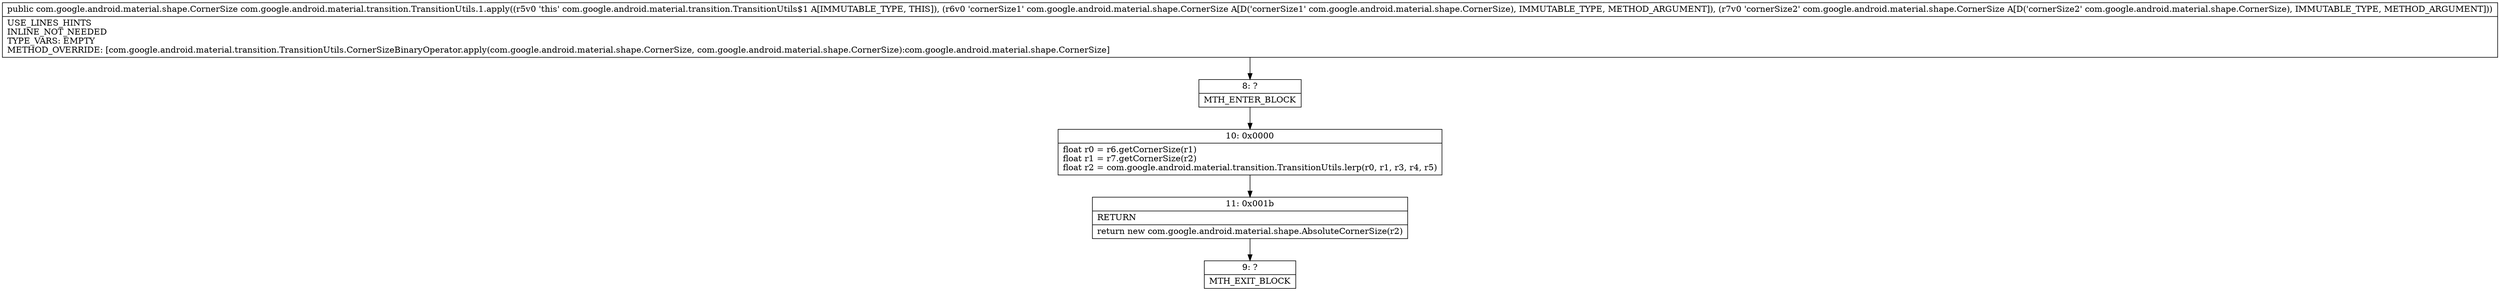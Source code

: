digraph "CFG forcom.google.android.material.transition.TransitionUtils.1.apply(Lcom\/google\/android\/material\/shape\/CornerSize;Lcom\/google\/android\/material\/shape\/CornerSize;)Lcom\/google\/android\/material\/shape\/CornerSize;" {
Node_8 [shape=record,label="{8\:\ ?|MTH_ENTER_BLOCK\l}"];
Node_10 [shape=record,label="{10\:\ 0x0000|float r0 = r6.getCornerSize(r1)\lfloat r1 = r7.getCornerSize(r2)\lfloat r2 = com.google.android.material.transition.TransitionUtils.lerp(r0, r1, r3, r4, r5)\l}"];
Node_11 [shape=record,label="{11\:\ 0x001b|RETURN\l|return new com.google.android.material.shape.AbsoluteCornerSize(r2)\l}"];
Node_9 [shape=record,label="{9\:\ ?|MTH_EXIT_BLOCK\l}"];
MethodNode[shape=record,label="{public com.google.android.material.shape.CornerSize com.google.android.material.transition.TransitionUtils.1.apply((r5v0 'this' com.google.android.material.transition.TransitionUtils$1 A[IMMUTABLE_TYPE, THIS]), (r6v0 'cornerSize1' com.google.android.material.shape.CornerSize A[D('cornerSize1' com.google.android.material.shape.CornerSize), IMMUTABLE_TYPE, METHOD_ARGUMENT]), (r7v0 'cornerSize2' com.google.android.material.shape.CornerSize A[D('cornerSize2' com.google.android.material.shape.CornerSize), IMMUTABLE_TYPE, METHOD_ARGUMENT]))  | USE_LINES_HINTS\lINLINE_NOT_NEEDED\lTYPE_VARS: EMPTY\lMETHOD_OVERRIDE: [com.google.android.material.transition.TransitionUtils.CornerSizeBinaryOperator.apply(com.google.android.material.shape.CornerSize, com.google.android.material.shape.CornerSize):com.google.android.material.shape.CornerSize]\l}"];
MethodNode -> Node_8;Node_8 -> Node_10;
Node_10 -> Node_11;
Node_11 -> Node_9;
}

